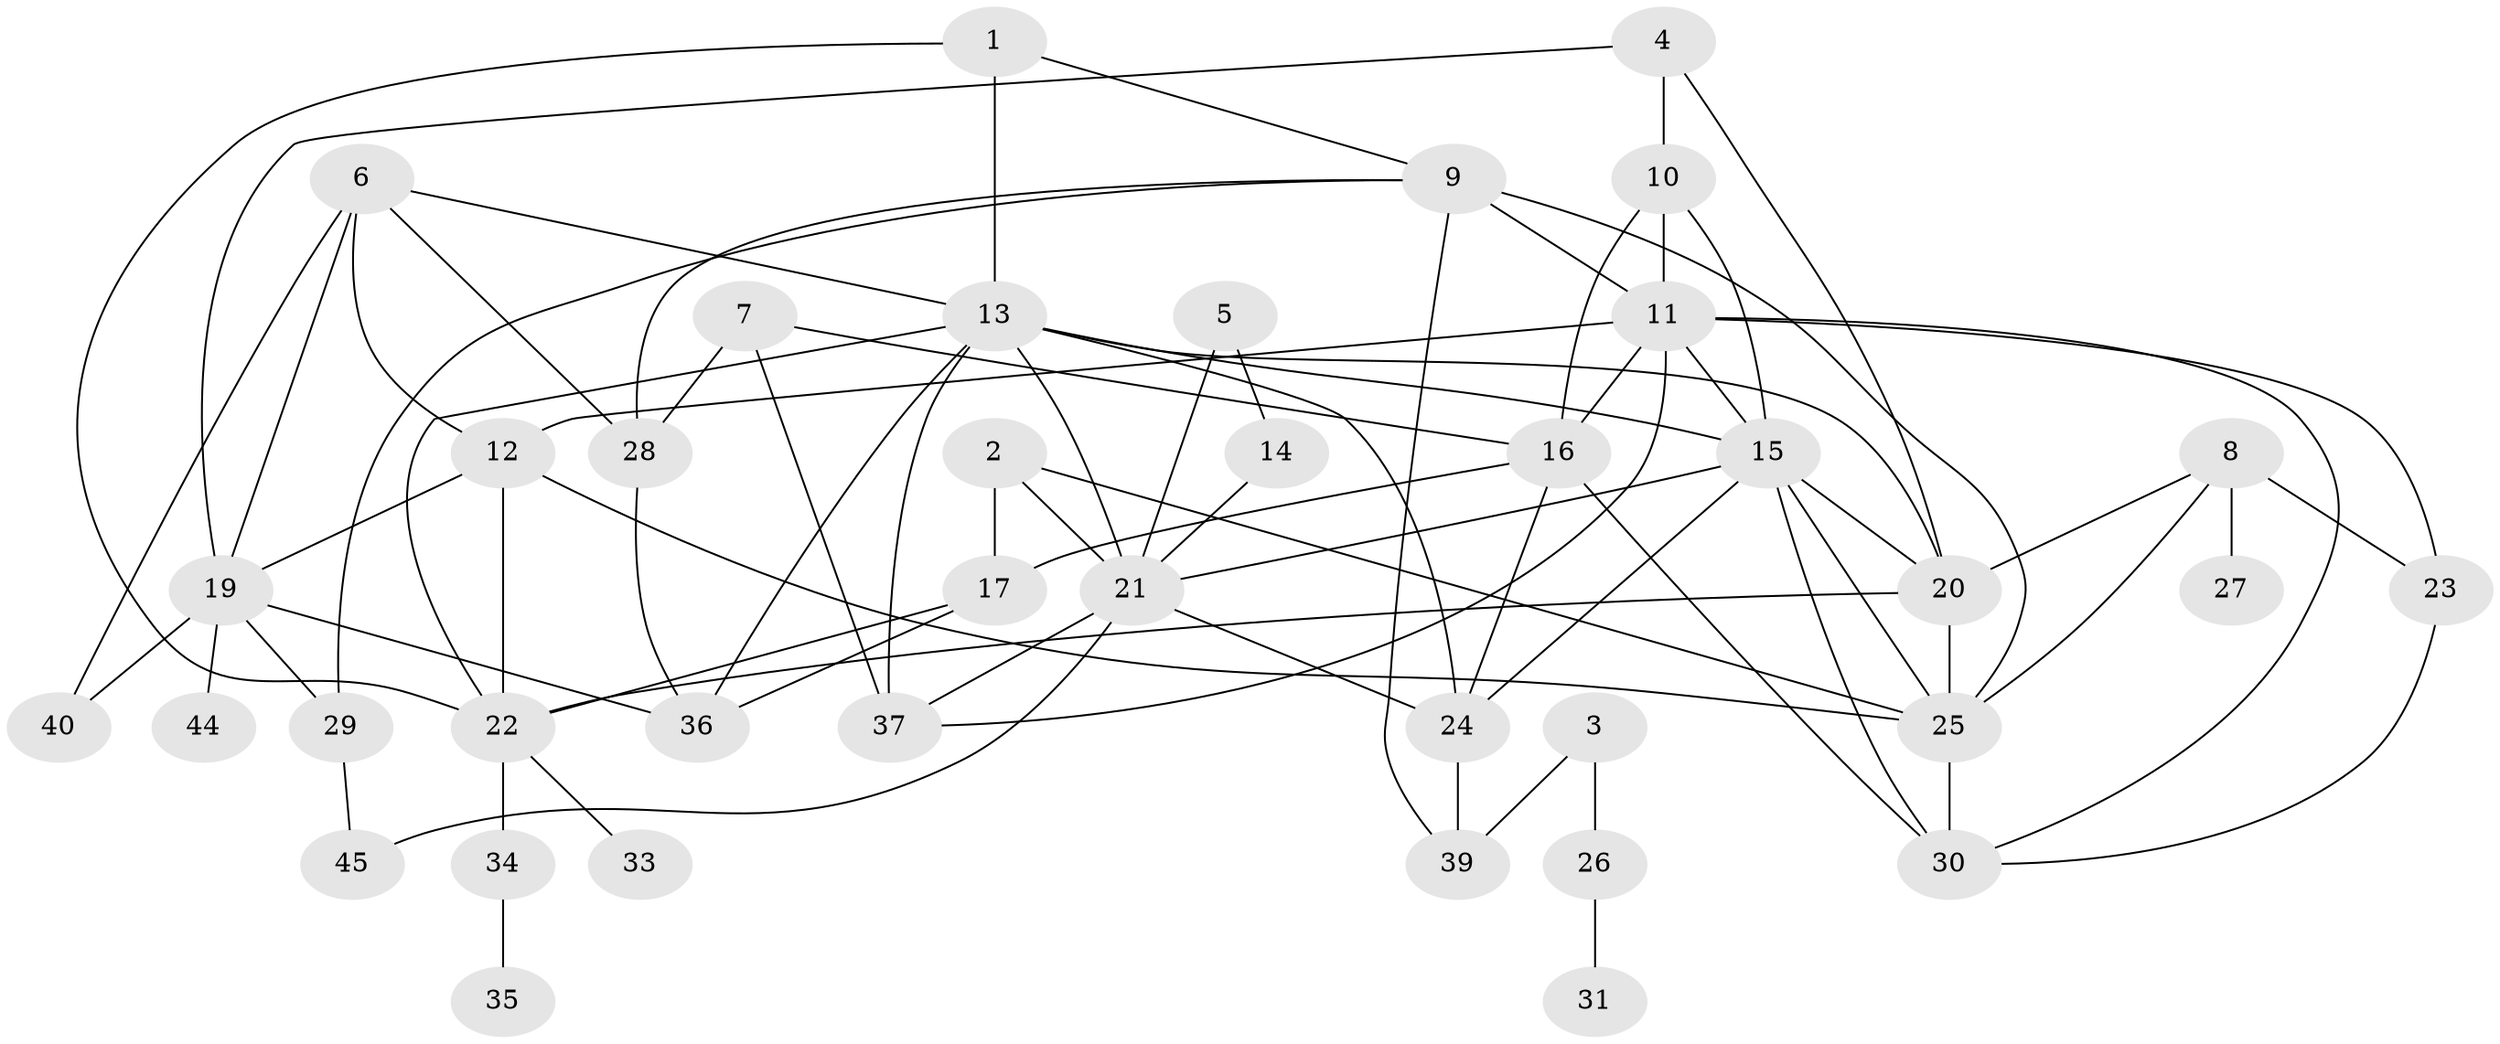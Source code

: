 // original degree distribution, {3: 0.34444444444444444, 2: 0.17777777777777778, 4: 0.16666666666666666, 6: 0.03333333333333333, 5: 0.12222222222222222, 1: 0.08888888888888889, 0: 0.06666666666666667}
// Generated by graph-tools (version 1.1) at 2025/33/03/09/25 02:33:23]
// undirected, 39 vertices, 78 edges
graph export_dot {
graph [start="1"]
  node [color=gray90,style=filled];
  1;
  2;
  3;
  4;
  5;
  6;
  7;
  8;
  9;
  10;
  11;
  12;
  13;
  14;
  15;
  16;
  17;
  19;
  20;
  21;
  22;
  23;
  24;
  25;
  26;
  27;
  28;
  29;
  30;
  31;
  33;
  34;
  35;
  36;
  37;
  39;
  40;
  44;
  45;
  1 -- 9 [weight=1.0];
  1 -- 13 [weight=1.0];
  1 -- 22 [weight=1.0];
  2 -- 17 [weight=1.0];
  2 -- 21 [weight=1.0];
  2 -- 25 [weight=1.0];
  3 -- 26 [weight=1.0];
  3 -- 39 [weight=1.0];
  4 -- 10 [weight=1.0];
  4 -- 19 [weight=1.0];
  4 -- 20 [weight=1.0];
  5 -- 14 [weight=1.0];
  5 -- 21 [weight=1.0];
  6 -- 12 [weight=1.0];
  6 -- 13 [weight=1.0];
  6 -- 19 [weight=1.0];
  6 -- 28 [weight=2.0];
  6 -- 40 [weight=1.0];
  7 -- 16 [weight=1.0];
  7 -- 28 [weight=2.0];
  7 -- 37 [weight=2.0];
  8 -- 20 [weight=1.0];
  8 -- 23 [weight=2.0];
  8 -- 25 [weight=1.0];
  8 -- 27 [weight=1.0];
  9 -- 11 [weight=1.0];
  9 -- 25 [weight=2.0];
  9 -- 28 [weight=1.0];
  9 -- 29 [weight=1.0];
  9 -- 39 [weight=1.0];
  10 -- 11 [weight=1.0];
  10 -- 15 [weight=1.0];
  10 -- 16 [weight=1.0];
  11 -- 12 [weight=1.0];
  11 -- 15 [weight=1.0];
  11 -- 16 [weight=1.0];
  11 -- 23 [weight=1.0];
  11 -- 30 [weight=1.0];
  11 -- 37 [weight=1.0];
  12 -- 19 [weight=1.0];
  12 -- 22 [weight=1.0];
  12 -- 25 [weight=1.0];
  13 -- 15 [weight=1.0];
  13 -- 20 [weight=1.0];
  13 -- 21 [weight=2.0];
  13 -- 22 [weight=1.0];
  13 -- 24 [weight=1.0];
  13 -- 36 [weight=1.0];
  13 -- 37 [weight=2.0];
  14 -- 21 [weight=1.0];
  15 -- 20 [weight=1.0];
  15 -- 21 [weight=1.0];
  15 -- 24 [weight=2.0];
  15 -- 25 [weight=1.0];
  15 -- 30 [weight=1.0];
  16 -- 17 [weight=1.0];
  16 -- 24 [weight=1.0];
  16 -- 30 [weight=1.0];
  17 -- 22 [weight=1.0];
  17 -- 36 [weight=1.0];
  19 -- 29 [weight=1.0];
  19 -- 36 [weight=1.0];
  19 -- 40 [weight=1.0];
  19 -- 44 [weight=1.0];
  20 -- 22 [weight=1.0];
  20 -- 25 [weight=1.0];
  21 -- 24 [weight=1.0];
  21 -- 37 [weight=1.0];
  21 -- 45 [weight=1.0];
  22 -- 33 [weight=1.0];
  22 -- 34 [weight=2.0];
  23 -- 30 [weight=1.0];
  24 -- 39 [weight=1.0];
  25 -- 30 [weight=1.0];
  26 -- 31 [weight=1.0];
  28 -- 36 [weight=1.0];
  29 -- 45 [weight=1.0];
  34 -- 35 [weight=1.0];
}
